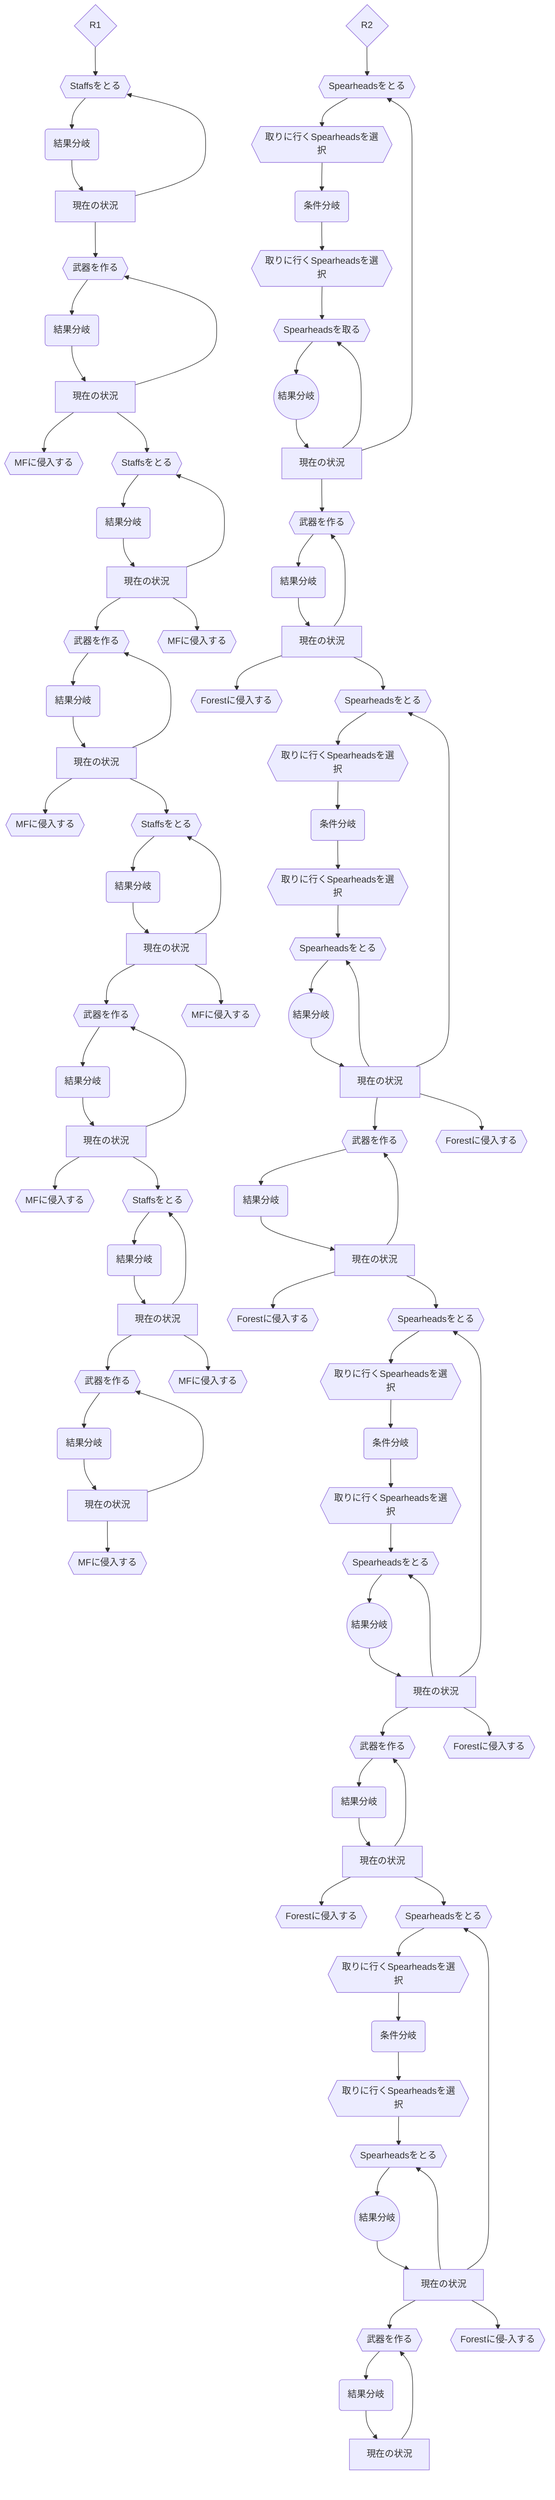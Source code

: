 ---
config:
  layout: dagre
---
flowchart TB

%% ========================================
%% グラフの開始点 (R1, R2)
%% ========================================
n1{"R1"}
n2{"R2"}


%% ========================================
%% R1 ルート (Staffs)
%% ========================================

n1 --> n3{{"Staffsをとる"}}
n3 --> n87("結果分岐")
n87 --> n88["現在の状況"]
n88 --> n22{{"武器を作る"}} & n3

n22 --> n89("結果分岐")
n89 --> n90["現在の状況"]
n90 --> n35{{"MFに侵入する"}} & n93{{"Staffsをとる"}} & n22

n93 --> n94("結果分岐")
n94 --> n97["現在の状況"]
n97 --> n95{{"武器を作る"}} & n99{{"MFに侵入する"}} & n93

n95 --> n96("結果分岐")
n96 --> n98["現在の状況"]
n98 --> n95 & n100{{"MFに侵入する"}} & n101{{"Staffsをとる"}}

n101 --> n102("結果分岐")
n102 --> n105["現在の状況"]
n105 --> n103{{"武器を作る"}} & n106{{"MFに侵入する"}} & n101

n103 --> n104("結果分岐")
n104 --> n107["現在の状況"]
n107 --> n103 & n108{{"MFに侵入する"}} & n109{{"Staffsをとる"}}

n109 --> n110("結果分岐")
n110 --> n113["現在の状況"]
n113 --> n111{{"武器を作る"}} & n114{{"MFに侵入する"}} & n109

n111 --> n112("結果分岐")
n112 --> n115["現在の状況"]
n115 --> n111 & n116{{"MFに侵入する"}}


%% ========================================
%% R2 ルート (Spearheads)
%% ========================================

n2 --> n4{{"Spearheadsをとる"}}
n4 --> n8{{"取りに行くSpearheadsを選択"}}
n8 --> n9("条件分岐")
n9 --> n17{{"取りに行くSpearheadsを選択"}}
n17 --> n28{{"Spearheadsを取る"}}
n28 --> n21(("結果分岐"))
n21 --> n29["現在の状況"]
n29 --> n23{{"武器を作る"}} & n28 & n4

n23 --> n91("結果分岐")
n91 --> n92["現在の状況"]
n92 --> n56{{"Spearheadsをとる"}} & n59{{"Forestに侵入する"}} & n23

n56 --> n61{{"取りに行くSpearheadsを選択"}}
n61 --> n62("条件分岐")
n62 --> n63{{"取りに行くSpearheadsを選択"}}
n63 --> n65{{"Spearheadsをとる"}}
n65 --> n64(("結果分岐"))
n64 --> n66["現在の状況"]
n66 --> n68{{"武器を作る"}} & n70{{"Forestに侵入する"}} & n65 & n56

n68 --> n117("結果分岐")
n117 --> n118["現在の状況"]
n118 --> n68 & n119{{"Forestに侵入する"}} & n120{{"Spearheadsをとる"}}

n120 --> n121{{"取りに行くSpearheadsを選択"}}
n121 --> n122("条件分岐")
n122 --> n123{{"取りに行くSpearheadsを選択"}}
n123 --> n124{{"Spearheadsをとる"}}
n124 --> n125(("結果分岐"))
n125 --> n126["現在の状況"]
n126 --> n127{{"武器を作る"}} & n128{{"Forestに侵入する"}} & n124 & n120

n127 --> n129("結果分岐")
n129 --> n130["現在の状況"]
n130 --> n127 & n131{{"Forestに侵入する"}} & n132{{"Spearheadsをとる"}}

n132 --> n133{{"取りに行くSpearheadsを選択"}}
n133 --> n134("条件分岐")
n134 --> n135{{"取りに行くSpearheadsを選択"}}
n135 --> n136{{"Spearheadsをとる"}}
n136 --> n137(("結果分岐"))
n137 --> n138["現在の状況"]
n138 --> n139{{"武器を作る"}} & n140{{"Forestに侵-入する"}} & n136 & n132

n139 --> n141("結果分岐")
n141 --> n142["現在の状況"]
n142 --> n139